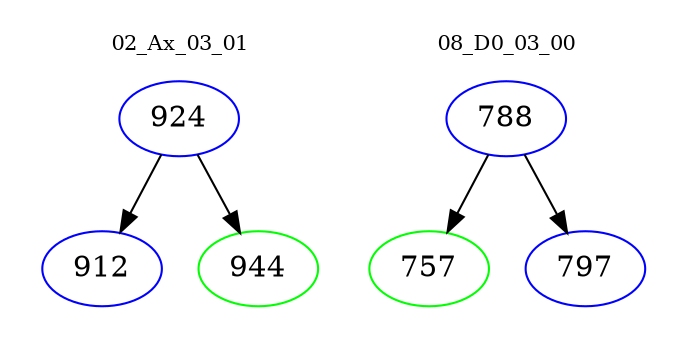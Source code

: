 digraph{
subgraph cluster_0 {
color = white
label = "02_Ax_03_01";
fontsize=10;
T0_924 [label="924", color="blue"]
T0_924 -> T0_912 [color="black"]
T0_912 [label="912", color="blue"]
T0_924 -> T0_944 [color="black"]
T0_944 [label="944", color="green"]
}
subgraph cluster_1 {
color = white
label = "08_D0_03_00";
fontsize=10;
T1_788 [label="788", color="blue"]
T1_788 -> T1_757 [color="black"]
T1_757 [label="757", color="green"]
T1_788 -> T1_797 [color="black"]
T1_797 [label="797", color="blue"]
}
}
